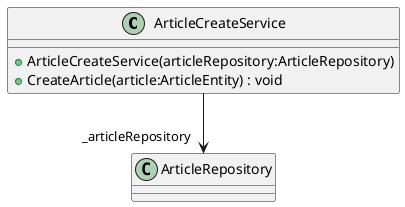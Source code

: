 @startuml
class ArticleCreateService {
    + ArticleCreateService(articleRepository:ArticleRepository)
    + CreateArticle(article:ArticleEntity) : void
}
ArticleCreateService --> "_articleRepository" ArticleRepository
@enduml
